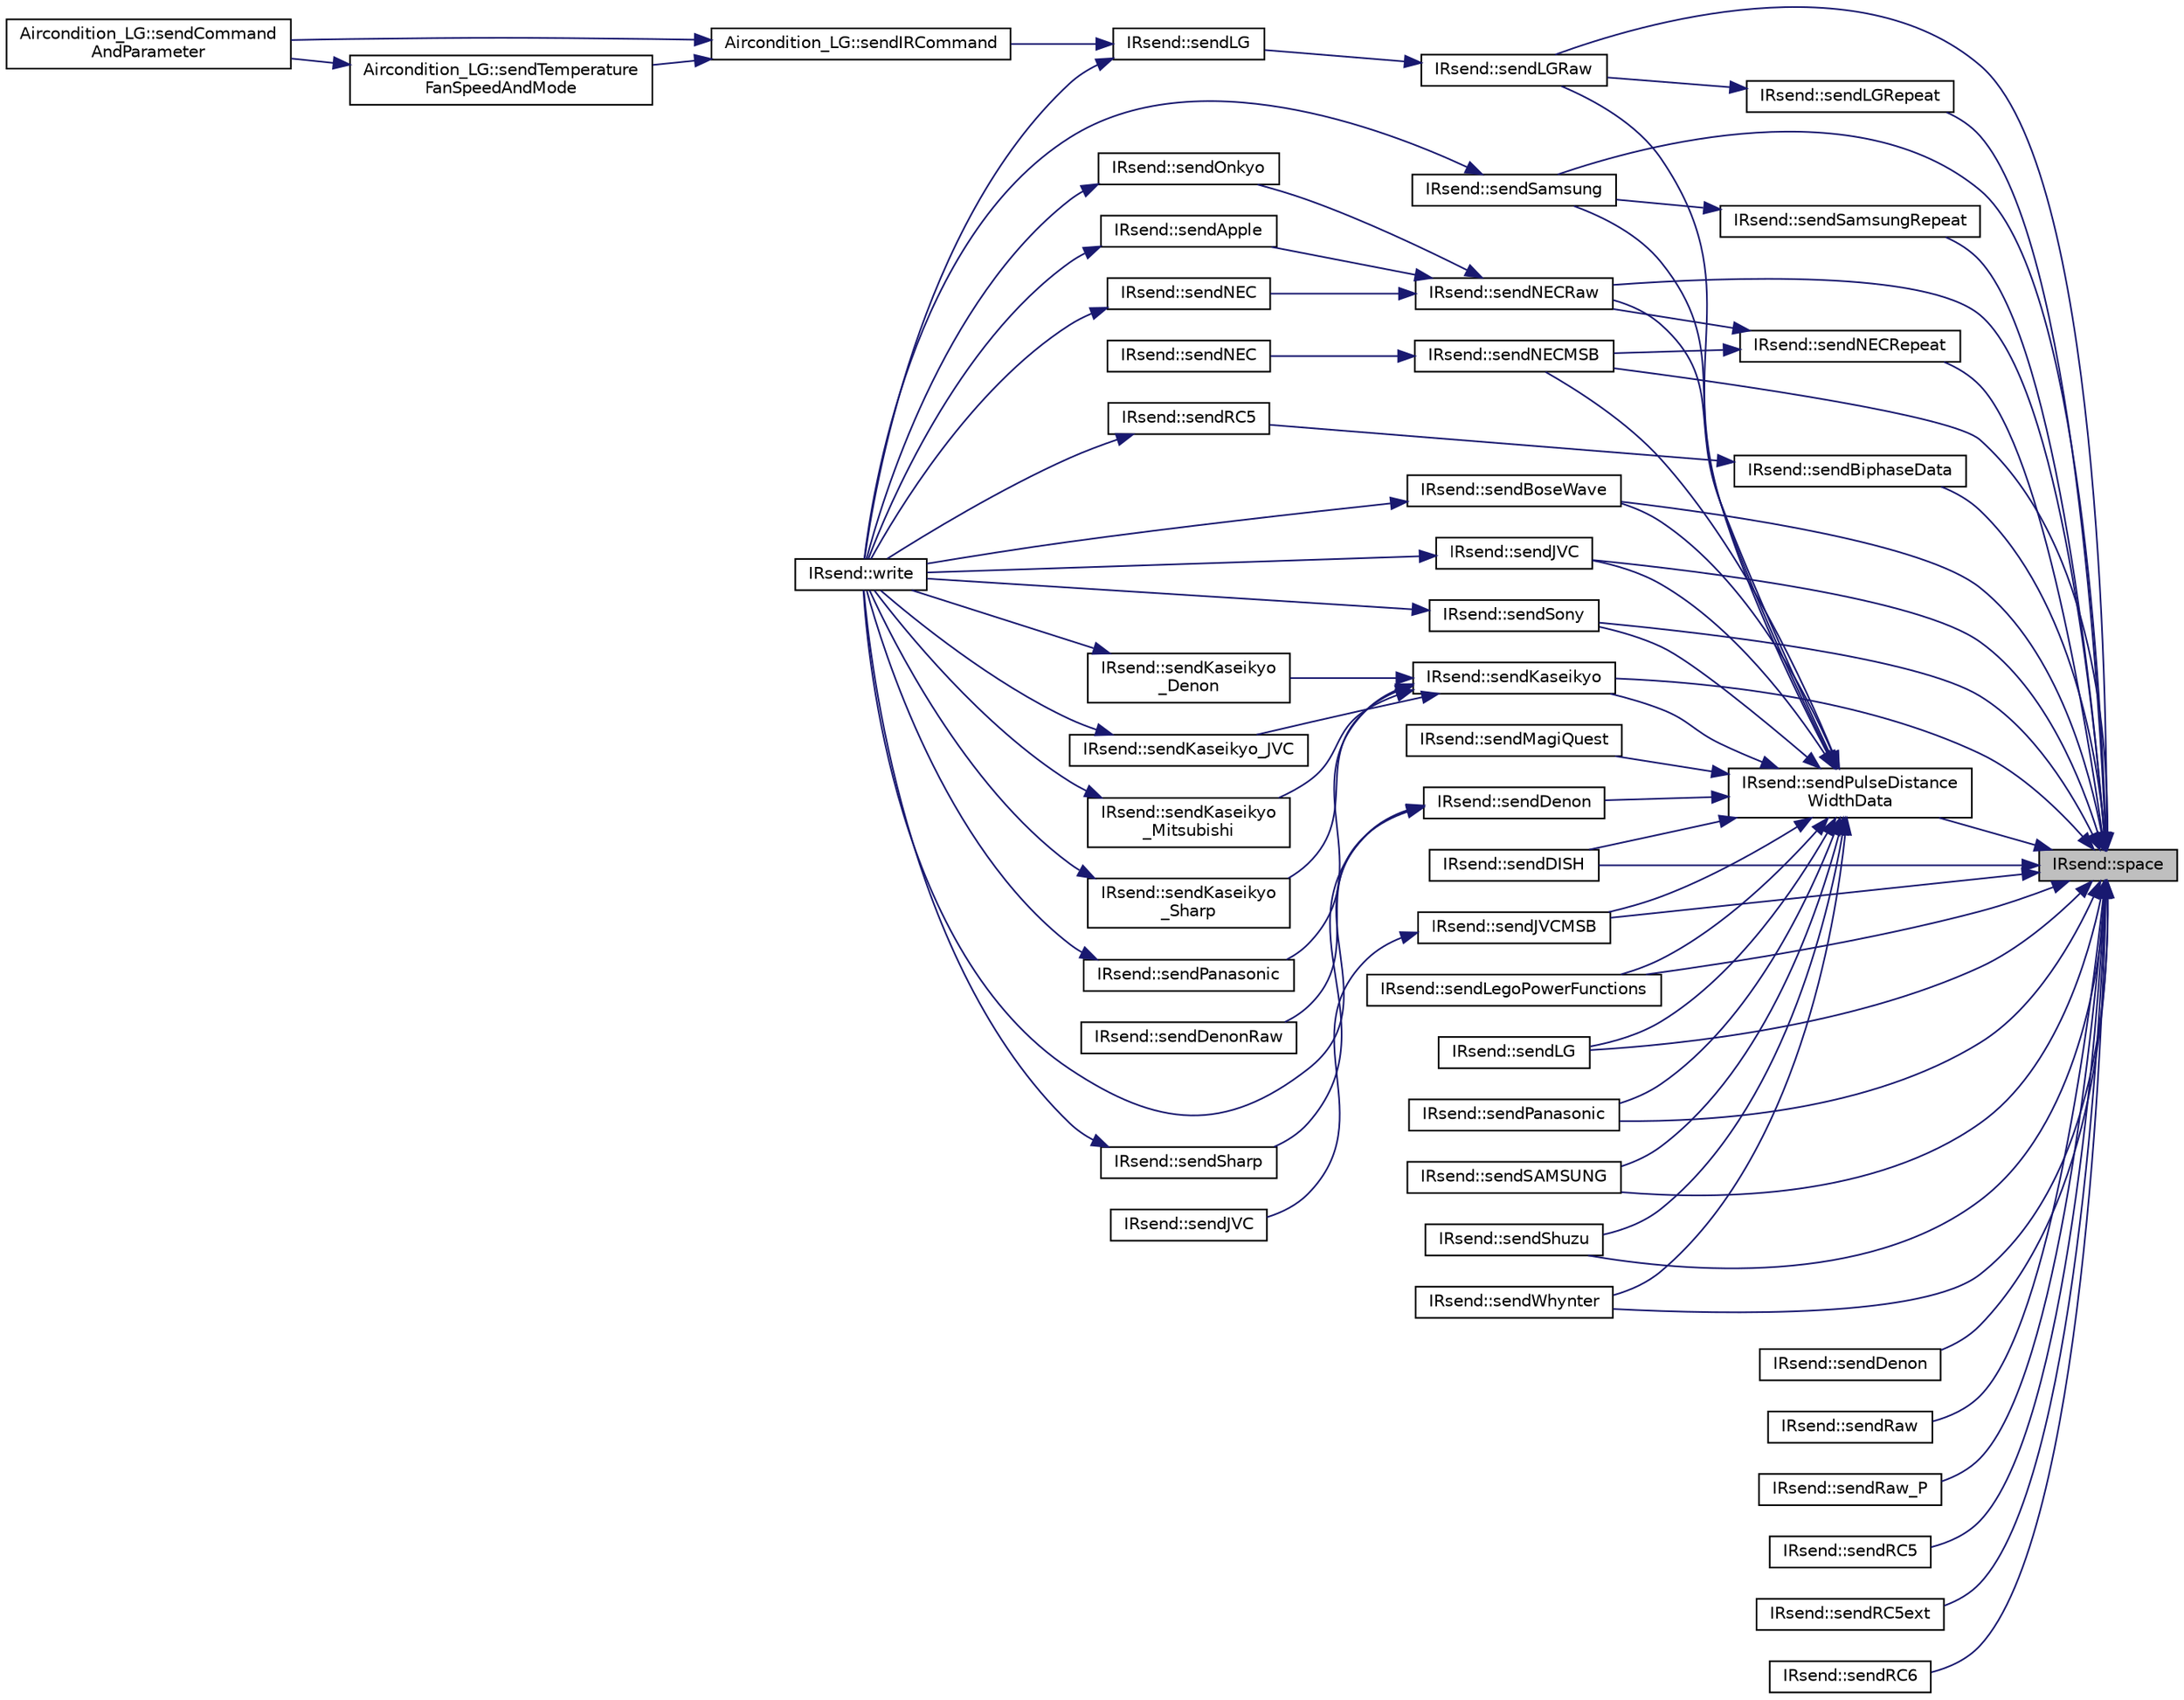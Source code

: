 digraph "IRsend::space"
{
 // LATEX_PDF_SIZE
  edge [fontname="Helvetica",fontsize="10",labelfontname="Helvetica",labelfontsize="10"];
  node [fontname="Helvetica",fontsize="10",shape=record];
  rankdir="RL";
  Node1 [label="IRsend::space",height=0.2,width=0.4,color="black", fillcolor="grey75", style="filled", fontcolor="black",tooltip=" "];
  Node1 -> Node2 [dir="back",color="midnightblue",fontsize="10",style="solid",fontname="Helvetica"];
  Node2 [label="IRsend::sendBiphaseData",height=0.2,width=0.4,color="black", fillcolor="white", style="filled",URL="$group___sending.html#ga50162b158e0fa94b105d3717318b8b2c",tooltip=" "];
  Node2 -> Node3 [dir="back",color="midnightblue",fontsize="10",style="solid",fontname="Helvetica"];
  Node3 [label="IRsend::sendRC5",height=0.2,width=0.4,color="black", fillcolor="white", style="filled",URL="$group___decoder.html#ga55808fcce8aaf429ebbb1d34cb7f5ee5",tooltip=" "];
  Node3 -> Node4 [dir="back",color="midnightblue",fontsize="10",style="solid",fontname="Helvetica"];
  Node4 [label="IRsend::write",height=0.2,width=0.4,color="black", fillcolor="white", style="filled",URL="$group___sending.html#ga567f59869ebc6c7f53d0dc9b360dd4c3",tooltip=" "];
  Node1 -> Node5 [dir="back",color="midnightblue",fontsize="10",style="solid",fontname="Helvetica"];
  Node5 [label="IRsend::sendBoseWave",height=0.2,width=0.4,color="black", fillcolor="white", style="filled",URL="$group___decoder.html#ga56bfe794dedefda7cc2487301fe1f1f3",tooltip=" "];
  Node5 -> Node4 [dir="back",color="midnightblue",fontsize="10",style="solid",fontname="Helvetica"];
  Node1 -> Node6 [dir="back",color="midnightblue",fontsize="10",style="solid",fontname="Helvetica"];
  Node6 [label="IRsend::sendDenon",height=0.2,width=0.4,color="black", fillcolor="white", style="filled",URL="$group___decoder.html#gab5a2c0a20071c7b37f0d1cd99680d513",tooltip=" "];
  Node1 -> Node7 [dir="back",color="midnightblue",fontsize="10",style="solid",fontname="Helvetica"];
  Node7 [label="IRsend::sendDISH",height=0.2,width=0.4,color="black", fillcolor="white", style="filled",URL="$class_i_rsend.html#ac8b3fe0ba492391c8f142281165accec",tooltip=" "];
  Node1 -> Node8 [dir="back",color="midnightblue",fontsize="10",style="solid",fontname="Helvetica"];
  Node8 [label="IRsend::sendJVC",height=0.2,width=0.4,color="black", fillcolor="white", style="filled",URL="$group___decoder.html#ga5b226cb8ff607ec666fbab236fcd1ec9",tooltip=" "];
  Node8 -> Node4 [dir="back",color="midnightblue",fontsize="10",style="solid",fontname="Helvetica"];
  Node1 -> Node9 [dir="back",color="midnightblue",fontsize="10",style="solid",fontname="Helvetica"];
  Node9 [label="IRsend::sendJVCMSB",height=0.2,width=0.4,color="black", fillcolor="white", style="filled",URL="$group___decoder.html#gae3ffaf23301bec85ca0c2c7499f484a3",tooltip=" "];
  Node9 -> Node10 [dir="back",color="midnightblue",fontsize="10",style="solid",fontname="Helvetica"];
  Node10 [label="IRsend::sendJVC",height=0.2,width=0.4,color="black", fillcolor="white", style="filled",URL="$class_i_rsend.html#a623ebe3659a8600fd09ccd4391a632af",tooltip=" "];
  Node1 -> Node11 [dir="back",color="midnightblue",fontsize="10",style="solid",fontname="Helvetica"];
  Node11 [label="IRsend::sendKaseikyo",height=0.2,width=0.4,color="black", fillcolor="white", style="filled",URL="$group___decoder.html#ga4b61477c5bd7a32ec7d005d7bb88c610",tooltip=" "];
  Node11 -> Node12 [dir="back",color="midnightblue",fontsize="10",style="solid",fontname="Helvetica"];
  Node12 [label="IRsend::sendKaseikyo\l_Denon",height=0.2,width=0.4,color="black", fillcolor="white", style="filled",URL="$group___decoder.html#ga9c3687ea0ab26ce088bd2a8a0aa1f1c8",tooltip=" "];
  Node12 -> Node4 [dir="back",color="midnightblue",fontsize="10",style="solid",fontname="Helvetica"];
  Node11 -> Node13 [dir="back",color="midnightblue",fontsize="10",style="solid",fontname="Helvetica"];
  Node13 [label="IRsend::sendKaseikyo_JVC",height=0.2,width=0.4,color="black", fillcolor="white", style="filled",URL="$group___decoder.html#ga43bf86aaaa216292f8eb7d0941731241",tooltip=" "];
  Node13 -> Node4 [dir="back",color="midnightblue",fontsize="10",style="solid",fontname="Helvetica"];
  Node11 -> Node14 [dir="back",color="midnightblue",fontsize="10",style="solid",fontname="Helvetica"];
  Node14 [label="IRsend::sendKaseikyo\l_Mitsubishi",height=0.2,width=0.4,color="black", fillcolor="white", style="filled",URL="$group___decoder.html#gaf42f22f1d83211811b4ec765d4dc0a7f",tooltip=" "];
  Node14 -> Node4 [dir="back",color="midnightblue",fontsize="10",style="solid",fontname="Helvetica"];
  Node11 -> Node15 [dir="back",color="midnightblue",fontsize="10",style="solid",fontname="Helvetica"];
  Node15 [label="IRsend::sendKaseikyo\l_Sharp",height=0.2,width=0.4,color="black", fillcolor="white", style="filled",URL="$group___decoder.html#ga6fee66f189ae46afac1ebe876ffbbf58",tooltip=" "];
  Node15 -> Node4 [dir="back",color="midnightblue",fontsize="10",style="solid",fontname="Helvetica"];
  Node11 -> Node16 [dir="back",color="midnightblue",fontsize="10",style="solid",fontname="Helvetica"];
  Node16 [label="IRsend::sendPanasonic",height=0.2,width=0.4,color="black", fillcolor="white", style="filled",URL="$group___decoder.html#gad3a14e1a94a402a4cbe0eeeded312173",tooltip=" "];
  Node16 -> Node4 [dir="back",color="midnightblue",fontsize="10",style="solid",fontname="Helvetica"];
  Node1 -> Node17 [dir="back",color="midnightblue",fontsize="10",style="solid",fontname="Helvetica"];
  Node17 [label="IRsend::sendLegoPowerFunctions",height=0.2,width=0.4,color="black", fillcolor="white", style="filled",URL="$group___decoder.html#gaea94765ecf1af29cf323354be4d74538",tooltip=" "];
  Node1 -> Node18 [dir="back",color="midnightblue",fontsize="10",style="solid",fontname="Helvetica"];
  Node18 [label="IRsend::sendLG",height=0.2,width=0.4,color="black", fillcolor="white", style="filled",URL="$group___decoder.html#ga88ecc2eb801abf6aa1428cc0669abe94",tooltip=" "];
  Node1 -> Node19 [dir="back",color="midnightblue",fontsize="10",style="solid",fontname="Helvetica"];
  Node19 [label="IRsend::sendLGRaw",height=0.2,width=0.4,color="black", fillcolor="white", style="filled",URL="$group___decoder.html#ga9f8683daf286269b2aafab5e86a8bfc1",tooltip=" "];
  Node19 -> Node20 [dir="back",color="midnightblue",fontsize="10",style="solid",fontname="Helvetica"];
  Node20 [label="IRsend::sendLG",height=0.2,width=0.4,color="black", fillcolor="white", style="filled",URL="$group___decoder.html#gaf5095df5a6598fe2651510e4a8d5e018",tooltip=" "];
  Node20 -> Node21 [dir="back",color="midnightblue",fontsize="10",style="solid",fontname="Helvetica"];
  Node21 [label="Aircondition_LG::sendIRCommand",height=0.2,width=0.4,color="black", fillcolor="white", style="filled",URL="$group___airconditoners.html#ga113704b3b19c8477635210341163bf9e",tooltip=" "];
  Node21 -> Node22 [dir="back",color="midnightblue",fontsize="10",style="solid",fontname="Helvetica"];
  Node22 [label="Aircondition_LG::sendCommand\lAndParameter",height=0.2,width=0.4,color="black", fillcolor="white", style="filled",URL="$group___airconditoners.html#ga65bba14a0302268cc515831d37e95b7a",tooltip=" "];
  Node21 -> Node23 [dir="back",color="midnightblue",fontsize="10",style="solid",fontname="Helvetica"];
  Node23 [label="Aircondition_LG::sendTemperature\lFanSpeedAndMode",height=0.2,width=0.4,color="black", fillcolor="white", style="filled",URL="$group___airconditoners.html#ga83d18e2597cc2ea78f25889bc6c060e3",tooltip=" "];
  Node23 -> Node22 [dir="back",color="midnightblue",fontsize="10",style="solid",fontname="Helvetica"];
  Node20 -> Node4 [dir="back",color="midnightblue",fontsize="10",style="solid",fontname="Helvetica"];
  Node1 -> Node24 [dir="back",color="midnightblue",fontsize="10",style="solid",fontname="Helvetica"];
  Node24 [label="IRsend::sendLGRepeat",height=0.2,width=0.4,color="black", fillcolor="white", style="filled",URL="$group___decoder.html#ga59c09c7300fa34bc136b7be9bdebe2b5",tooltip=" "];
  Node24 -> Node19 [dir="back",color="midnightblue",fontsize="10",style="solid",fontname="Helvetica"];
  Node1 -> Node25 [dir="back",color="midnightblue",fontsize="10",style="solid",fontname="Helvetica"];
  Node25 [label="IRsend::sendNECMSB",height=0.2,width=0.4,color="black", fillcolor="white", style="filled",URL="$group___decoder.html#ga0184d3edbfe2659b12fc157c3be0cd63",tooltip=" "];
  Node25 -> Node26 [dir="back",color="midnightblue",fontsize="10",style="solid",fontname="Helvetica"];
  Node26 [label="IRsend::sendNEC",height=0.2,width=0.4,color="black", fillcolor="white", style="filled",URL="$class_i_rsend.html#a2a6f485602665ff9556e2c1e4d456669",tooltip=" "];
  Node1 -> Node27 [dir="back",color="midnightblue",fontsize="10",style="solid",fontname="Helvetica"];
  Node27 [label="IRsend::sendNECRaw",height=0.2,width=0.4,color="black", fillcolor="white", style="filled",URL="$group___decoder.html#gaaeec0a3f8d592deee8746a5b06bc3454",tooltip=" "];
  Node27 -> Node28 [dir="back",color="midnightblue",fontsize="10",style="solid",fontname="Helvetica"];
  Node28 [label="IRsend::sendApple",height=0.2,width=0.4,color="black", fillcolor="white", style="filled",URL="$group___decoder.html#ga15fbc8a08b929395d6be6549cb296db5",tooltip=" "];
  Node28 -> Node4 [dir="back",color="midnightblue",fontsize="10",style="solid",fontname="Helvetica"];
  Node27 -> Node29 [dir="back",color="midnightblue",fontsize="10",style="solid",fontname="Helvetica"];
  Node29 [label="IRsend::sendNEC",height=0.2,width=0.4,color="black", fillcolor="white", style="filled",URL="$group___decoder.html#gacc081690ddf61dec5d3f1c55000da7f5",tooltip=" "];
  Node29 -> Node4 [dir="back",color="midnightblue",fontsize="10",style="solid",fontname="Helvetica"];
  Node27 -> Node30 [dir="back",color="midnightblue",fontsize="10",style="solid",fontname="Helvetica"];
  Node30 [label="IRsend::sendOnkyo",height=0.2,width=0.4,color="black", fillcolor="white", style="filled",URL="$group___decoder.html#ga857b05f2b99e8b705cb6d00470c4e78b",tooltip=" "];
  Node30 -> Node4 [dir="back",color="midnightblue",fontsize="10",style="solid",fontname="Helvetica"];
  Node1 -> Node31 [dir="back",color="midnightblue",fontsize="10",style="solid",fontname="Helvetica"];
  Node31 [label="IRsend::sendNECRepeat",height=0.2,width=0.4,color="black", fillcolor="white", style="filled",URL="$group___decoder.html#gae8fff4f1d8703ca18ea85a15289dc44c",tooltip=" "];
  Node31 -> Node25 [dir="back",color="midnightblue",fontsize="10",style="solid",fontname="Helvetica"];
  Node31 -> Node27 [dir="back",color="midnightblue",fontsize="10",style="solid",fontname="Helvetica"];
  Node1 -> Node32 [dir="back",color="midnightblue",fontsize="10",style="solid",fontname="Helvetica"];
  Node32 [label="IRsend::sendPanasonic",height=0.2,width=0.4,color="black", fillcolor="white", style="filled",URL="$group___decoder.html#ga205cb2e4005389ce19e769b25002b2a2",tooltip=" "];
  Node1 -> Node33 [dir="back",color="midnightblue",fontsize="10",style="solid",fontname="Helvetica"];
  Node33 [label="IRsend::sendPulseDistance\lWidthData",height=0.2,width=0.4,color="black", fillcolor="white", style="filled",URL="$group___sending.html#ga6904a411999a4c9f7306dba49851eb7b",tooltip=" "];
  Node33 -> Node5 [dir="back",color="midnightblue",fontsize="10",style="solid",fontname="Helvetica"];
  Node33 -> Node34 [dir="back",color="midnightblue",fontsize="10",style="solid",fontname="Helvetica"];
  Node34 [label="IRsend::sendDenon",height=0.2,width=0.4,color="black", fillcolor="white", style="filled",URL="$group___decoder.html#ga342baabd2418ed33d6d847ea5f53f165",tooltip=" "];
  Node34 -> Node35 [dir="back",color="midnightblue",fontsize="10",style="solid",fontname="Helvetica"];
  Node35 [label="IRsend::sendDenonRaw",height=0.2,width=0.4,color="black", fillcolor="white", style="filled",URL="$group___decoder.html#ga24eb15e28a8cbfa9a19e106ebd736731",tooltip=" "];
  Node34 -> Node36 [dir="back",color="midnightblue",fontsize="10",style="solid",fontname="Helvetica"];
  Node36 [label="IRsend::sendSharp",height=0.2,width=0.4,color="black", fillcolor="white", style="filled",URL="$group___decoder.html#ga81b608682a7f7f89e0b1fd00756bb714",tooltip=" "];
  Node36 -> Node4 [dir="back",color="midnightblue",fontsize="10",style="solid",fontname="Helvetica"];
  Node34 -> Node4 [dir="back",color="midnightblue",fontsize="10",style="solid",fontname="Helvetica"];
  Node33 -> Node7 [dir="back",color="midnightblue",fontsize="10",style="solid",fontname="Helvetica"];
  Node33 -> Node8 [dir="back",color="midnightblue",fontsize="10",style="solid",fontname="Helvetica"];
  Node33 -> Node9 [dir="back",color="midnightblue",fontsize="10",style="solid",fontname="Helvetica"];
  Node33 -> Node11 [dir="back",color="midnightblue",fontsize="10",style="solid",fontname="Helvetica"];
  Node33 -> Node17 [dir="back",color="midnightblue",fontsize="10",style="solid",fontname="Helvetica"];
  Node33 -> Node18 [dir="back",color="midnightblue",fontsize="10",style="solid",fontname="Helvetica"];
  Node33 -> Node19 [dir="back",color="midnightblue",fontsize="10",style="solid",fontname="Helvetica"];
  Node33 -> Node37 [dir="back",color="midnightblue",fontsize="10",style="solid",fontname="Helvetica"];
  Node37 [label="IRsend::sendMagiQuest",height=0.2,width=0.4,color="black", fillcolor="white", style="filled",URL="$class_i_rsend.html#a7baa10d355a9a694a7e3cce942ff9f59",tooltip=" "];
  Node33 -> Node25 [dir="back",color="midnightblue",fontsize="10",style="solid",fontname="Helvetica"];
  Node33 -> Node27 [dir="back",color="midnightblue",fontsize="10",style="solid",fontname="Helvetica"];
  Node33 -> Node32 [dir="back",color="midnightblue",fontsize="10",style="solid",fontname="Helvetica"];
  Node33 -> Node38 [dir="back",color="midnightblue",fontsize="10",style="solid",fontname="Helvetica"];
  Node38 [label="IRsend::sendSamsung",height=0.2,width=0.4,color="black", fillcolor="white", style="filled",URL="$group___decoder.html#ga5d194d783811b52669eb1c1ab17a3a0f",tooltip=" "];
  Node38 -> Node4 [dir="back",color="midnightblue",fontsize="10",style="solid",fontname="Helvetica"];
  Node33 -> Node39 [dir="back",color="midnightblue",fontsize="10",style="solid",fontname="Helvetica"];
  Node39 [label="IRsend::sendSAMSUNG",height=0.2,width=0.4,color="black", fillcolor="white", style="filled",URL="$group___decoder.html#ga7b4ca49d8fceaf6ccfa26df2d1b553d5",tooltip=" "];
  Node33 -> Node40 [dir="back",color="midnightblue",fontsize="10",style="solid",fontname="Helvetica"];
  Node40 [label="IRsend::sendShuzu",height=0.2,width=0.4,color="black", fillcolor="white", style="filled",URL="$class_i_rsend.html#a1d8036a6e498c052b291a2871a3b1b94",tooltip=" "];
  Node33 -> Node41 [dir="back",color="midnightblue",fontsize="10",style="solid",fontname="Helvetica"];
  Node41 [label="IRsend::sendSony",height=0.2,width=0.4,color="black", fillcolor="white", style="filled",URL="$group___decoder.html#ga64cfeb90c005e597c62586ea19b93b12",tooltip=" "];
  Node41 -> Node4 [dir="back",color="midnightblue",fontsize="10",style="solid",fontname="Helvetica"];
  Node33 -> Node42 [dir="back",color="midnightblue",fontsize="10",style="solid",fontname="Helvetica"];
  Node42 [label="IRsend::sendWhynter",height=0.2,width=0.4,color="black", fillcolor="white", style="filled",URL="$group___decoder.html#ga8acfdbfc54f8b76d49acb799f5b40805",tooltip=" "];
  Node1 -> Node43 [dir="back",color="midnightblue",fontsize="10",style="solid",fontname="Helvetica"];
  Node43 [label="IRsend::sendRaw",height=0.2,width=0.4,color="black", fillcolor="white", style="filled",URL="$group___sending.html#gacdb18ddcfd936246e214e0a9519209bf",tooltip=" "];
  Node1 -> Node44 [dir="back",color="midnightblue",fontsize="10",style="solid",fontname="Helvetica"];
  Node44 [label="IRsend::sendRaw_P",height=0.2,width=0.4,color="black", fillcolor="white", style="filled",URL="$group___sending.html#ga34540fe390a44b055bfea3da6a79008c",tooltip=" "];
  Node1 -> Node45 [dir="back",color="midnightblue",fontsize="10",style="solid",fontname="Helvetica"];
  Node45 [label="IRsend::sendRC5",height=0.2,width=0.4,color="black", fillcolor="white", style="filled",URL="$group___decoder.html#ga6168e3ad4e47c657c9f3de0e5d7590b3",tooltip=" "];
  Node1 -> Node46 [dir="back",color="midnightblue",fontsize="10",style="solid",fontname="Helvetica"];
  Node46 [label="IRsend::sendRC5ext",height=0.2,width=0.4,color="black", fillcolor="white", style="filled",URL="$group___decoder.html#gaee1c9e1d8ab6dcf642d6707b4528385b",tooltip=" "];
  Node1 -> Node47 [dir="back",color="midnightblue",fontsize="10",style="solid",fontname="Helvetica"];
  Node47 [label="IRsend::sendRC6",height=0.2,width=0.4,color="black", fillcolor="white", style="filled",URL="$group___decoder.html#gab2553414d8480f449762eb00a3ff7d6d",tooltip=" "];
  Node1 -> Node38 [dir="back",color="midnightblue",fontsize="10",style="solid",fontname="Helvetica"];
  Node1 -> Node39 [dir="back",color="midnightblue",fontsize="10",style="solid",fontname="Helvetica"];
  Node1 -> Node48 [dir="back",color="midnightblue",fontsize="10",style="solid",fontname="Helvetica"];
  Node48 [label="IRsend::sendSamsungRepeat",height=0.2,width=0.4,color="black", fillcolor="white", style="filled",URL="$group___decoder.html#ga4daa3f9a1c496072f2e17cdcf93f3906",tooltip=" "];
  Node48 -> Node38 [dir="back",color="midnightblue",fontsize="10",style="solid",fontname="Helvetica"];
  Node1 -> Node40 [dir="back",color="midnightblue",fontsize="10",style="solid",fontname="Helvetica"];
  Node1 -> Node41 [dir="back",color="midnightblue",fontsize="10",style="solid",fontname="Helvetica"];
  Node1 -> Node42 [dir="back",color="midnightblue",fontsize="10",style="solid",fontname="Helvetica"];
}
